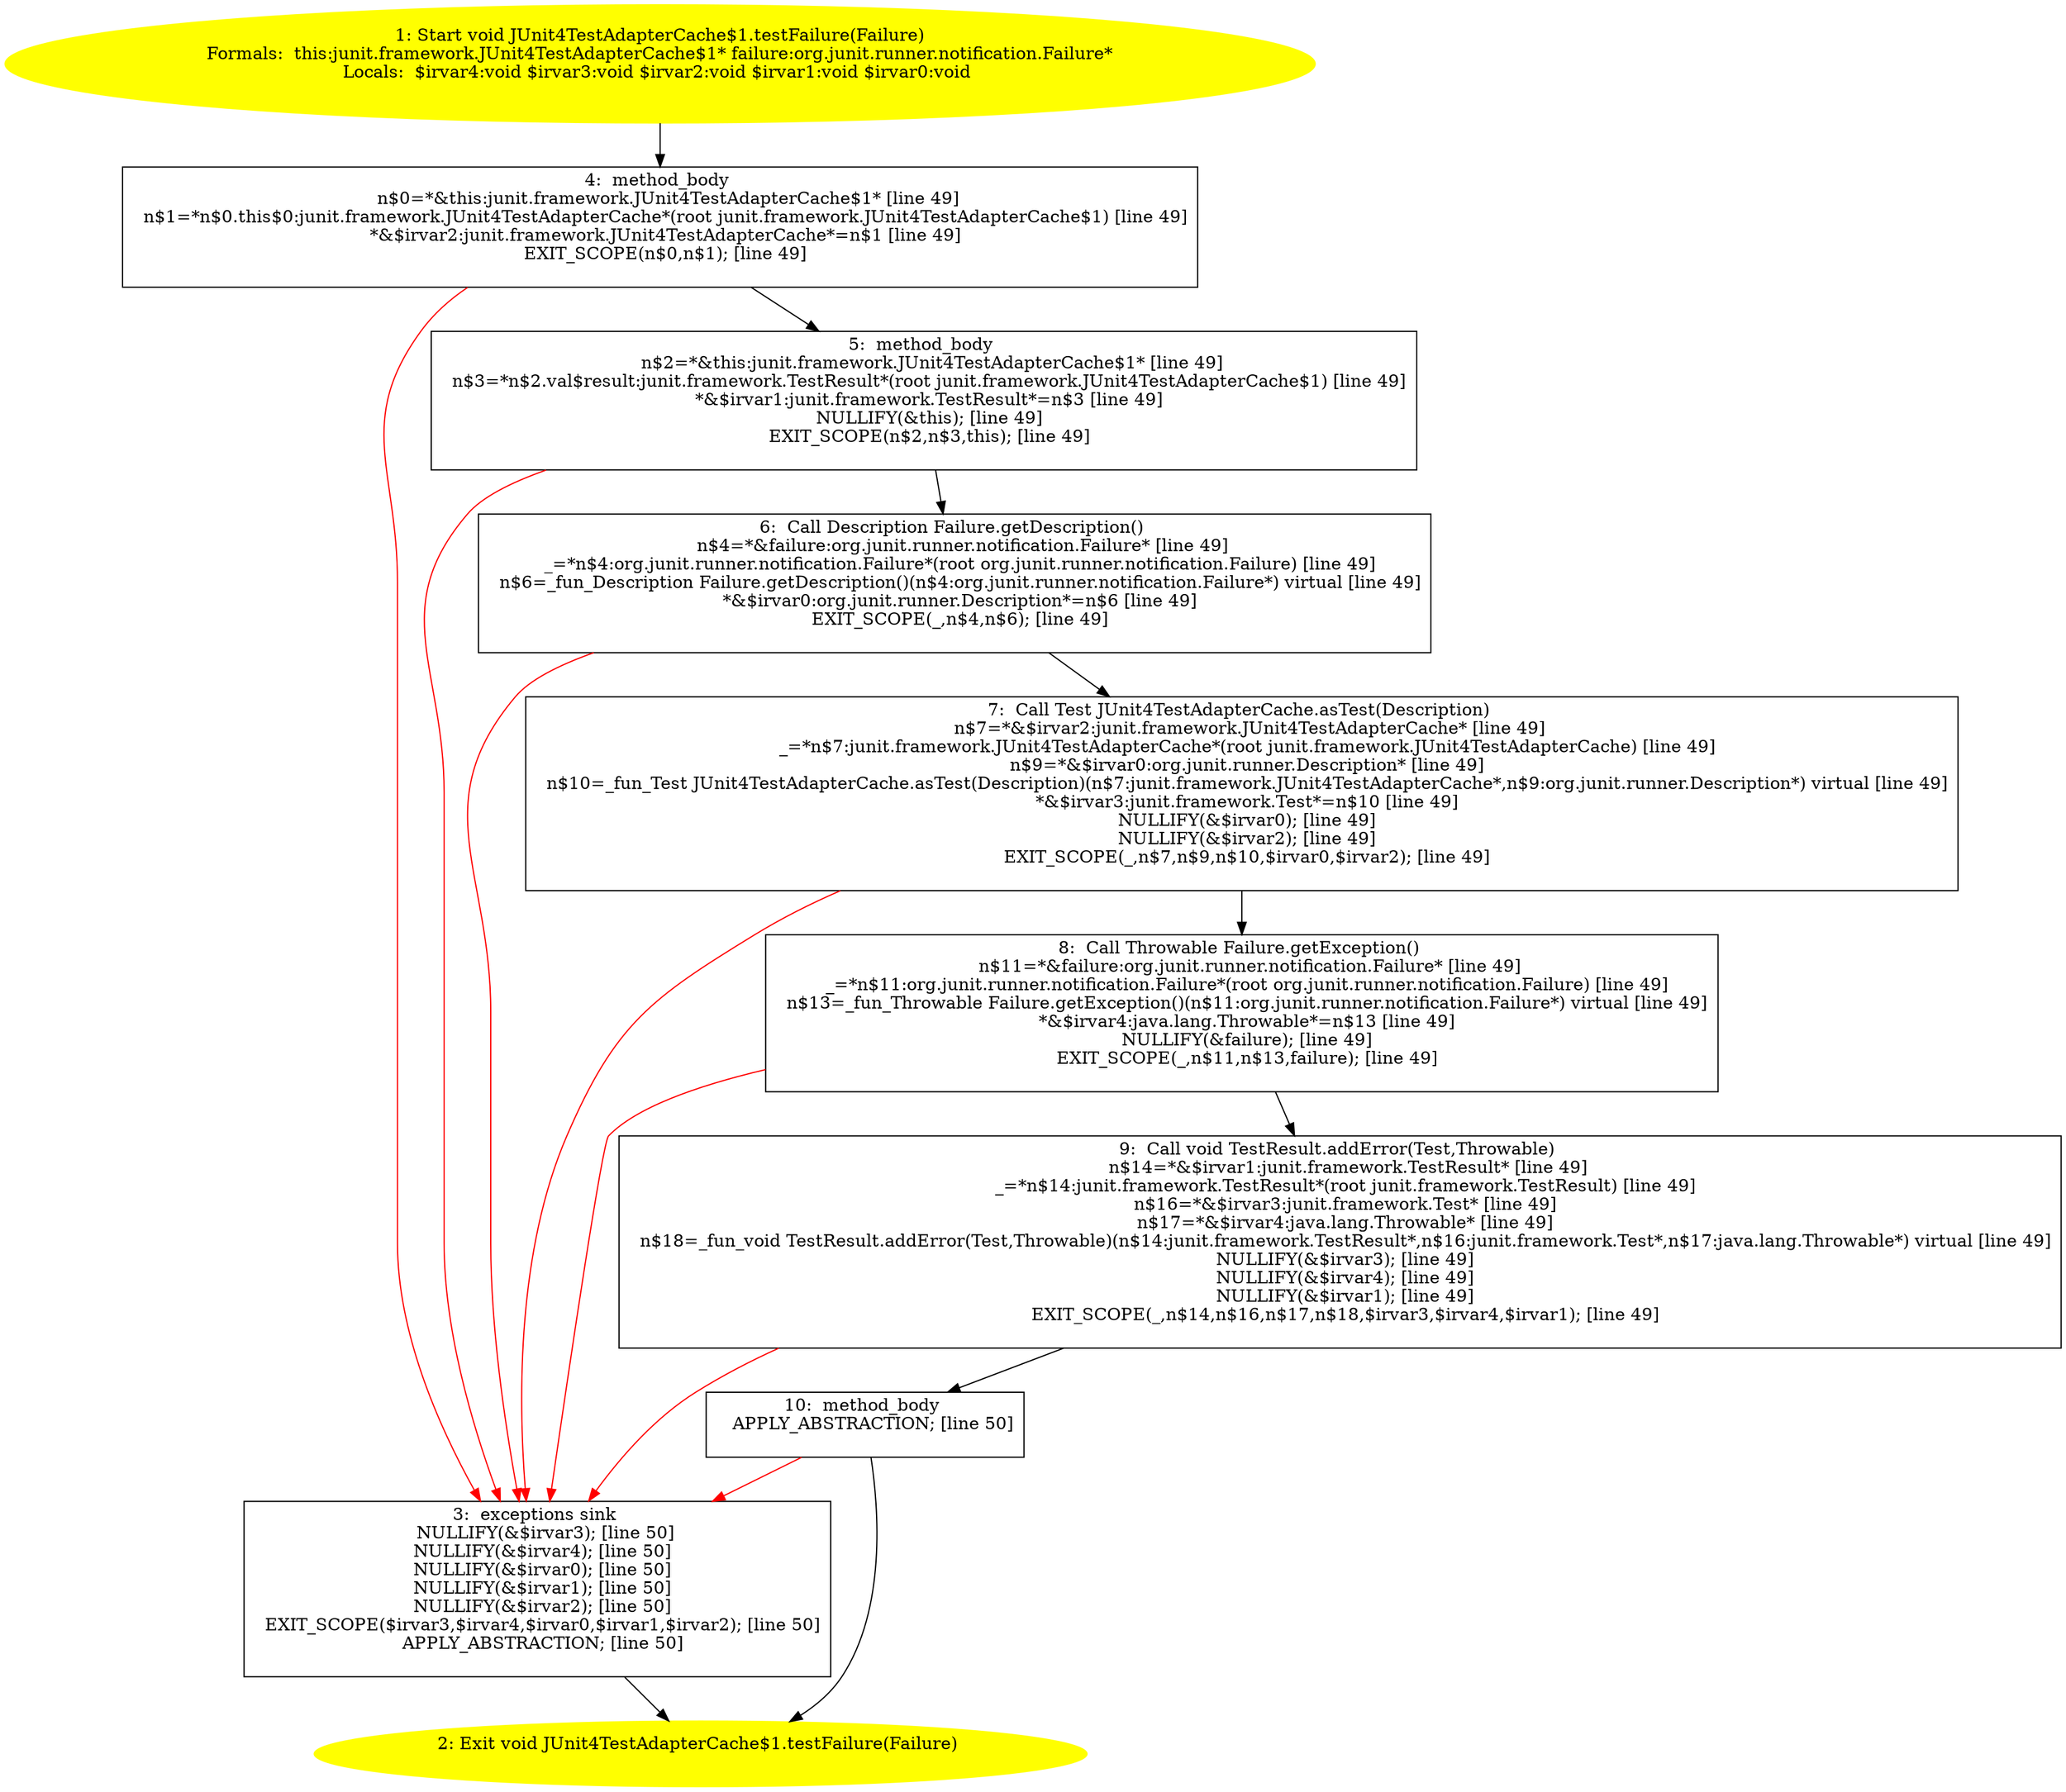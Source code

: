 /* @generated */
digraph cfg {
"junit.framework.JUnit4TestAdapterCache$1.testFailure(org.junit.runner.notification.Failure):void.723b6d71695f600cb569cbe48e4ddc14_1" [label="1: Start void JUnit4TestAdapterCache$1.testFailure(Failure)\nFormals:  this:junit.framework.JUnit4TestAdapterCache$1* failure:org.junit.runner.notification.Failure*\nLocals:  $irvar4:void $irvar3:void $irvar2:void $irvar1:void $irvar0:void \n  " color=yellow style=filled]
	

	 "junit.framework.JUnit4TestAdapterCache$1.testFailure(org.junit.runner.notification.Failure):void.723b6d71695f600cb569cbe48e4ddc14_1" -> "junit.framework.JUnit4TestAdapterCache$1.testFailure(org.junit.runner.notification.Failure):void.723b6d71695f600cb569cbe48e4ddc14_4" ;
"junit.framework.JUnit4TestAdapterCache$1.testFailure(org.junit.runner.notification.Failure):void.723b6d71695f600cb569cbe48e4ddc14_2" [label="2: Exit void JUnit4TestAdapterCache$1.testFailure(Failure) \n  " color=yellow style=filled]
	

"junit.framework.JUnit4TestAdapterCache$1.testFailure(org.junit.runner.notification.Failure):void.723b6d71695f600cb569cbe48e4ddc14_3" [label="3:  exceptions sink \n   NULLIFY(&$irvar3); [line 50]\n  NULLIFY(&$irvar4); [line 50]\n  NULLIFY(&$irvar0); [line 50]\n  NULLIFY(&$irvar1); [line 50]\n  NULLIFY(&$irvar2); [line 50]\n  EXIT_SCOPE($irvar3,$irvar4,$irvar0,$irvar1,$irvar2); [line 50]\n  APPLY_ABSTRACTION; [line 50]\n " shape="box"]
	

	 "junit.framework.JUnit4TestAdapterCache$1.testFailure(org.junit.runner.notification.Failure):void.723b6d71695f600cb569cbe48e4ddc14_3" -> "junit.framework.JUnit4TestAdapterCache$1.testFailure(org.junit.runner.notification.Failure):void.723b6d71695f600cb569cbe48e4ddc14_2" ;
"junit.framework.JUnit4TestAdapterCache$1.testFailure(org.junit.runner.notification.Failure):void.723b6d71695f600cb569cbe48e4ddc14_4" [label="4:  method_body \n   n$0=*&this:junit.framework.JUnit4TestAdapterCache$1* [line 49]\n  n$1=*n$0.this$0:junit.framework.JUnit4TestAdapterCache*(root junit.framework.JUnit4TestAdapterCache$1) [line 49]\n  *&$irvar2:junit.framework.JUnit4TestAdapterCache*=n$1 [line 49]\n  EXIT_SCOPE(n$0,n$1); [line 49]\n " shape="box"]
	

	 "junit.framework.JUnit4TestAdapterCache$1.testFailure(org.junit.runner.notification.Failure):void.723b6d71695f600cb569cbe48e4ddc14_4" -> "junit.framework.JUnit4TestAdapterCache$1.testFailure(org.junit.runner.notification.Failure):void.723b6d71695f600cb569cbe48e4ddc14_5" ;
	 "junit.framework.JUnit4TestAdapterCache$1.testFailure(org.junit.runner.notification.Failure):void.723b6d71695f600cb569cbe48e4ddc14_4" -> "junit.framework.JUnit4TestAdapterCache$1.testFailure(org.junit.runner.notification.Failure):void.723b6d71695f600cb569cbe48e4ddc14_3" [color="red" ];
"junit.framework.JUnit4TestAdapterCache$1.testFailure(org.junit.runner.notification.Failure):void.723b6d71695f600cb569cbe48e4ddc14_5" [label="5:  method_body \n   n$2=*&this:junit.framework.JUnit4TestAdapterCache$1* [line 49]\n  n$3=*n$2.val$result:junit.framework.TestResult*(root junit.framework.JUnit4TestAdapterCache$1) [line 49]\n  *&$irvar1:junit.framework.TestResult*=n$3 [line 49]\n  NULLIFY(&this); [line 49]\n  EXIT_SCOPE(n$2,n$3,this); [line 49]\n " shape="box"]
	

	 "junit.framework.JUnit4TestAdapterCache$1.testFailure(org.junit.runner.notification.Failure):void.723b6d71695f600cb569cbe48e4ddc14_5" -> "junit.framework.JUnit4TestAdapterCache$1.testFailure(org.junit.runner.notification.Failure):void.723b6d71695f600cb569cbe48e4ddc14_6" ;
	 "junit.framework.JUnit4TestAdapterCache$1.testFailure(org.junit.runner.notification.Failure):void.723b6d71695f600cb569cbe48e4ddc14_5" -> "junit.framework.JUnit4TestAdapterCache$1.testFailure(org.junit.runner.notification.Failure):void.723b6d71695f600cb569cbe48e4ddc14_3" [color="red" ];
"junit.framework.JUnit4TestAdapterCache$1.testFailure(org.junit.runner.notification.Failure):void.723b6d71695f600cb569cbe48e4ddc14_6" [label="6:  Call Description Failure.getDescription() \n   n$4=*&failure:org.junit.runner.notification.Failure* [line 49]\n  _=*n$4:org.junit.runner.notification.Failure*(root org.junit.runner.notification.Failure) [line 49]\n  n$6=_fun_Description Failure.getDescription()(n$4:org.junit.runner.notification.Failure*) virtual [line 49]\n  *&$irvar0:org.junit.runner.Description*=n$6 [line 49]\n  EXIT_SCOPE(_,n$4,n$6); [line 49]\n " shape="box"]
	

	 "junit.framework.JUnit4TestAdapterCache$1.testFailure(org.junit.runner.notification.Failure):void.723b6d71695f600cb569cbe48e4ddc14_6" -> "junit.framework.JUnit4TestAdapterCache$1.testFailure(org.junit.runner.notification.Failure):void.723b6d71695f600cb569cbe48e4ddc14_7" ;
	 "junit.framework.JUnit4TestAdapterCache$1.testFailure(org.junit.runner.notification.Failure):void.723b6d71695f600cb569cbe48e4ddc14_6" -> "junit.framework.JUnit4TestAdapterCache$1.testFailure(org.junit.runner.notification.Failure):void.723b6d71695f600cb569cbe48e4ddc14_3" [color="red" ];
"junit.framework.JUnit4TestAdapterCache$1.testFailure(org.junit.runner.notification.Failure):void.723b6d71695f600cb569cbe48e4ddc14_7" [label="7:  Call Test JUnit4TestAdapterCache.asTest(Description) \n   n$7=*&$irvar2:junit.framework.JUnit4TestAdapterCache* [line 49]\n  _=*n$7:junit.framework.JUnit4TestAdapterCache*(root junit.framework.JUnit4TestAdapterCache) [line 49]\n  n$9=*&$irvar0:org.junit.runner.Description* [line 49]\n  n$10=_fun_Test JUnit4TestAdapterCache.asTest(Description)(n$7:junit.framework.JUnit4TestAdapterCache*,n$9:org.junit.runner.Description*) virtual [line 49]\n  *&$irvar3:junit.framework.Test*=n$10 [line 49]\n  NULLIFY(&$irvar0); [line 49]\n  NULLIFY(&$irvar2); [line 49]\n  EXIT_SCOPE(_,n$7,n$9,n$10,$irvar0,$irvar2); [line 49]\n " shape="box"]
	

	 "junit.framework.JUnit4TestAdapterCache$1.testFailure(org.junit.runner.notification.Failure):void.723b6d71695f600cb569cbe48e4ddc14_7" -> "junit.framework.JUnit4TestAdapterCache$1.testFailure(org.junit.runner.notification.Failure):void.723b6d71695f600cb569cbe48e4ddc14_8" ;
	 "junit.framework.JUnit4TestAdapterCache$1.testFailure(org.junit.runner.notification.Failure):void.723b6d71695f600cb569cbe48e4ddc14_7" -> "junit.framework.JUnit4TestAdapterCache$1.testFailure(org.junit.runner.notification.Failure):void.723b6d71695f600cb569cbe48e4ddc14_3" [color="red" ];
"junit.framework.JUnit4TestAdapterCache$1.testFailure(org.junit.runner.notification.Failure):void.723b6d71695f600cb569cbe48e4ddc14_8" [label="8:  Call Throwable Failure.getException() \n   n$11=*&failure:org.junit.runner.notification.Failure* [line 49]\n  _=*n$11:org.junit.runner.notification.Failure*(root org.junit.runner.notification.Failure) [line 49]\n  n$13=_fun_Throwable Failure.getException()(n$11:org.junit.runner.notification.Failure*) virtual [line 49]\n  *&$irvar4:java.lang.Throwable*=n$13 [line 49]\n  NULLIFY(&failure); [line 49]\n  EXIT_SCOPE(_,n$11,n$13,failure); [line 49]\n " shape="box"]
	

	 "junit.framework.JUnit4TestAdapterCache$1.testFailure(org.junit.runner.notification.Failure):void.723b6d71695f600cb569cbe48e4ddc14_8" -> "junit.framework.JUnit4TestAdapterCache$1.testFailure(org.junit.runner.notification.Failure):void.723b6d71695f600cb569cbe48e4ddc14_9" ;
	 "junit.framework.JUnit4TestAdapterCache$1.testFailure(org.junit.runner.notification.Failure):void.723b6d71695f600cb569cbe48e4ddc14_8" -> "junit.framework.JUnit4TestAdapterCache$1.testFailure(org.junit.runner.notification.Failure):void.723b6d71695f600cb569cbe48e4ddc14_3" [color="red" ];
"junit.framework.JUnit4TestAdapterCache$1.testFailure(org.junit.runner.notification.Failure):void.723b6d71695f600cb569cbe48e4ddc14_9" [label="9:  Call void TestResult.addError(Test,Throwable) \n   n$14=*&$irvar1:junit.framework.TestResult* [line 49]\n  _=*n$14:junit.framework.TestResult*(root junit.framework.TestResult) [line 49]\n  n$16=*&$irvar3:junit.framework.Test* [line 49]\n  n$17=*&$irvar4:java.lang.Throwable* [line 49]\n  n$18=_fun_void TestResult.addError(Test,Throwable)(n$14:junit.framework.TestResult*,n$16:junit.framework.Test*,n$17:java.lang.Throwable*) virtual [line 49]\n  NULLIFY(&$irvar3); [line 49]\n  NULLIFY(&$irvar4); [line 49]\n  NULLIFY(&$irvar1); [line 49]\n  EXIT_SCOPE(_,n$14,n$16,n$17,n$18,$irvar3,$irvar4,$irvar1); [line 49]\n " shape="box"]
	

	 "junit.framework.JUnit4TestAdapterCache$1.testFailure(org.junit.runner.notification.Failure):void.723b6d71695f600cb569cbe48e4ddc14_9" -> "junit.framework.JUnit4TestAdapterCache$1.testFailure(org.junit.runner.notification.Failure):void.723b6d71695f600cb569cbe48e4ddc14_10" ;
	 "junit.framework.JUnit4TestAdapterCache$1.testFailure(org.junit.runner.notification.Failure):void.723b6d71695f600cb569cbe48e4ddc14_9" -> "junit.framework.JUnit4TestAdapterCache$1.testFailure(org.junit.runner.notification.Failure):void.723b6d71695f600cb569cbe48e4ddc14_3" [color="red" ];
"junit.framework.JUnit4TestAdapterCache$1.testFailure(org.junit.runner.notification.Failure):void.723b6d71695f600cb569cbe48e4ddc14_10" [label="10:  method_body \n   APPLY_ABSTRACTION; [line 50]\n " shape="box"]
	

	 "junit.framework.JUnit4TestAdapterCache$1.testFailure(org.junit.runner.notification.Failure):void.723b6d71695f600cb569cbe48e4ddc14_10" -> "junit.framework.JUnit4TestAdapterCache$1.testFailure(org.junit.runner.notification.Failure):void.723b6d71695f600cb569cbe48e4ddc14_2" ;
	 "junit.framework.JUnit4TestAdapterCache$1.testFailure(org.junit.runner.notification.Failure):void.723b6d71695f600cb569cbe48e4ddc14_10" -> "junit.framework.JUnit4TestAdapterCache$1.testFailure(org.junit.runner.notification.Failure):void.723b6d71695f600cb569cbe48e4ddc14_3" [color="red" ];
}
